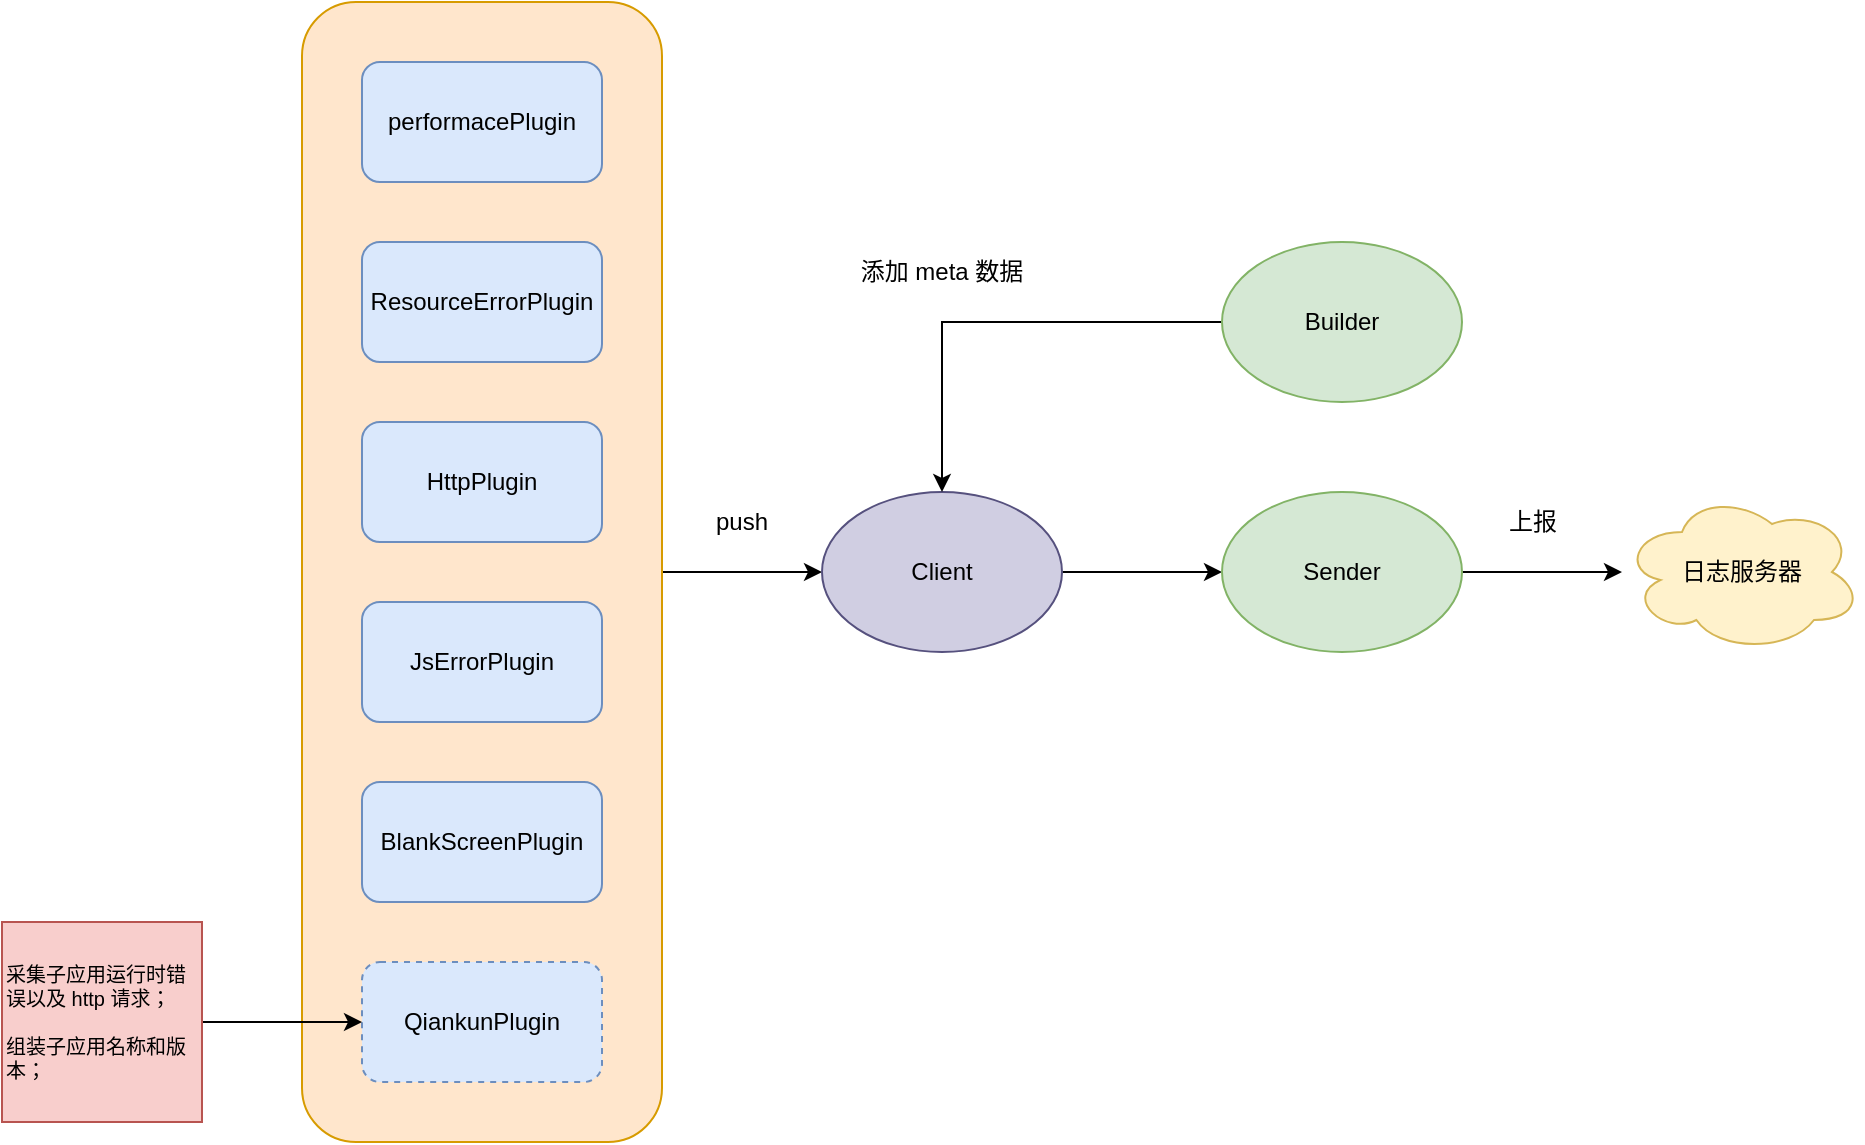 <mxfile version="22.1.3" type="github">
  <diagram name="第 1 页" id="PY1gbD0BH82F9g9Azvsy">
    <mxGraphModel dx="1434" dy="790" grid="1" gridSize="10" guides="1" tooltips="1" connect="1" arrows="1" fold="1" page="1" pageScale="1" pageWidth="1600" pageHeight="900" math="0" shadow="0">
      <root>
        <mxCell id="0" />
        <mxCell id="1" parent="0" />
        <mxCell id="L6jPL3bvIjocPBfsfLAo-12" style="edgeStyle=orthogonalEdgeStyle;rounded=0;orthogonalLoop=1;jettySize=auto;html=1;entryX=0;entryY=0.5;entryDx=0;entryDy=0;" edge="1" parent="1" source="L6jPL3bvIjocPBfsfLAo-11" target="L6jPL3bvIjocPBfsfLAo-9">
          <mxGeometry relative="1" as="geometry" />
        </mxCell>
        <mxCell id="L6jPL3bvIjocPBfsfLAo-11" value="" style="rounded=1;whiteSpace=wrap;html=1;fillColor=#ffe6cc;strokeColor=#d79b00;" vertex="1" parent="1">
          <mxGeometry x="270" y="210" width="180" height="570" as="geometry" />
        </mxCell>
        <mxCell id="L6jPL3bvIjocPBfsfLAo-5" value="ResourceErrorPlugin" style="rounded=1;whiteSpace=wrap;html=1;fillColor=#dae8fc;strokeColor=#6c8ebf;" vertex="1" parent="1">
          <mxGeometry x="300" y="330" width="120" height="60" as="geometry" />
        </mxCell>
        <mxCell id="L6jPL3bvIjocPBfsfLAo-4" value="performacePlugin" style="rounded=1;whiteSpace=wrap;html=1;fillColor=#dae8fc;strokeColor=#6c8ebf;" vertex="1" parent="1">
          <mxGeometry x="300" y="240" width="120" height="60" as="geometry" />
        </mxCell>
        <mxCell id="L6jPL3bvIjocPBfsfLAo-6" value="HttpPlugin" style="rounded=1;whiteSpace=wrap;html=1;fillColor=#dae8fc;strokeColor=#6c8ebf;" vertex="1" parent="1">
          <mxGeometry x="300" y="420" width="120" height="60" as="geometry" />
        </mxCell>
        <mxCell id="L6jPL3bvIjocPBfsfLAo-7" value="JsErrorPlugin" style="rounded=1;whiteSpace=wrap;html=1;fillColor=#dae8fc;strokeColor=#6c8ebf;" vertex="1" parent="1">
          <mxGeometry x="300" y="510" width="120" height="60" as="geometry" />
        </mxCell>
        <mxCell id="L6jPL3bvIjocPBfsfLAo-8" value="QiankunPlugin" style="rounded=1;whiteSpace=wrap;html=1;fillColor=#dae8fc;strokeColor=#6c8ebf;dashed=1;" vertex="1" parent="1">
          <mxGeometry x="300" y="690" width="120" height="60" as="geometry" />
        </mxCell>
        <mxCell id="L6jPL3bvIjocPBfsfLAo-23" style="edgeStyle=orthogonalEdgeStyle;rounded=0;orthogonalLoop=1;jettySize=auto;html=1;entryX=0;entryY=0.5;entryDx=0;entryDy=0;" edge="1" parent="1" source="L6jPL3bvIjocPBfsfLAo-9" target="L6jPL3bvIjocPBfsfLAo-18">
          <mxGeometry relative="1" as="geometry" />
        </mxCell>
        <mxCell id="L6jPL3bvIjocPBfsfLAo-9" value="Client" style="ellipse;whiteSpace=wrap;html=1;fillColor=#d0cee2;strokeColor=#56517e;" vertex="1" parent="1">
          <mxGeometry x="530" y="455" width="120" height="80" as="geometry" />
        </mxCell>
        <mxCell id="L6jPL3bvIjocPBfsfLAo-14" value="push" style="text;html=1;strokeColor=none;fillColor=none;align=center;verticalAlign=middle;whiteSpace=wrap;rounded=0;" vertex="1" parent="1">
          <mxGeometry x="460" y="455" width="60" height="30" as="geometry" />
        </mxCell>
        <mxCell id="L6jPL3bvIjocPBfsfLAo-17" style="edgeStyle=orthogonalEdgeStyle;rounded=0;orthogonalLoop=1;jettySize=auto;html=1;entryX=0;entryY=0.5;entryDx=0;entryDy=0;" edge="1" parent="1" source="L6jPL3bvIjocPBfsfLAo-15" target="L6jPL3bvIjocPBfsfLAo-8">
          <mxGeometry relative="1" as="geometry" />
        </mxCell>
        <mxCell id="L6jPL3bvIjocPBfsfLAo-15" value="&lt;div style=&quot;font-size: 10px;&quot;&gt;&lt;span style=&quot;background-color: initial; font-size: 10px;&quot;&gt;采集子应用运行时错误以及 http 请求；&lt;/span&gt;&lt;/div&gt;&lt;div style=&quot;font-size: 10px;&quot;&gt;&lt;span style=&quot;background-color: initial; font-size: 10px;&quot;&gt;&lt;br style=&quot;font-size: 10px;&quot;&gt;&lt;/span&gt;&lt;/div&gt;&lt;div style=&quot;font-size: 10px;&quot;&gt;组装子应用名称和版本；&lt;/div&gt;" style="whiteSpace=wrap;html=1;aspect=fixed;fillColor=#f8cecc;strokeColor=#b85450;align=left;fontSize=10;" vertex="1" parent="1">
          <mxGeometry x="120" y="670" width="100" height="100" as="geometry" />
        </mxCell>
        <mxCell id="L6jPL3bvIjocPBfsfLAo-16" value="BlankScreenPlugin" style="rounded=1;whiteSpace=wrap;html=1;fillColor=#dae8fc;strokeColor=#6c8ebf;" vertex="1" parent="1">
          <mxGeometry x="300" y="600" width="120" height="60" as="geometry" />
        </mxCell>
        <mxCell id="L6jPL3bvIjocPBfsfLAo-28" value="" style="edgeStyle=orthogonalEdgeStyle;rounded=0;orthogonalLoop=1;jettySize=auto;html=1;" edge="1" parent="1" source="L6jPL3bvIjocPBfsfLAo-18" target="L6jPL3bvIjocPBfsfLAo-27">
          <mxGeometry relative="1" as="geometry" />
        </mxCell>
        <mxCell id="L6jPL3bvIjocPBfsfLAo-18" value="Sender" style="ellipse;whiteSpace=wrap;html=1;fillColor=#d5e8d4;strokeColor=#82b366;" vertex="1" parent="1">
          <mxGeometry x="730" y="455" width="120" height="80" as="geometry" />
        </mxCell>
        <mxCell id="L6jPL3bvIjocPBfsfLAo-31" style="edgeStyle=orthogonalEdgeStyle;rounded=0;orthogonalLoop=1;jettySize=auto;html=1;entryX=0.5;entryY=0;entryDx=0;entryDy=0;" edge="1" parent="1" source="L6jPL3bvIjocPBfsfLAo-19" target="L6jPL3bvIjocPBfsfLAo-9">
          <mxGeometry relative="1" as="geometry">
            <mxPoint x="690" y="370" as="targetPoint" />
          </mxGeometry>
        </mxCell>
        <mxCell id="L6jPL3bvIjocPBfsfLAo-19" value="Builder" style="ellipse;whiteSpace=wrap;html=1;fillColor=#d5e8d4;strokeColor=#82b366;" vertex="1" parent="1">
          <mxGeometry x="730" y="330" width="120" height="80" as="geometry" />
        </mxCell>
        <mxCell id="L6jPL3bvIjocPBfsfLAo-21" value="添加 meta 数据" style="text;html=1;strokeColor=none;fillColor=none;align=center;verticalAlign=middle;whiteSpace=wrap;rounded=0;" vertex="1" parent="1">
          <mxGeometry x="540" y="330" width="100" height="30" as="geometry" />
        </mxCell>
        <mxCell id="L6jPL3bvIjocPBfsfLAo-27" value="日志服务器" style="ellipse;shape=cloud;whiteSpace=wrap;html=1;fillColor=#fff2cc;strokeColor=#d6b656;" vertex="1" parent="1">
          <mxGeometry x="930" y="455" width="120" height="80" as="geometry" />
        </mxCell>
        <mxCell id="L6jPL3bvIjocPBfsfLAo-29" value="上报" style="text;html=1;align=center;verticalAlign=middle;resizable=0;points=[];autosize=1;strokeColor=none;fillColor=none;" vertex="1" parent="1">
          <mxGeometry x="860" y="455" width="50" height="30" as="geometry" />
        </mxCell>
      </root>
    </mxGraphModel>
  </diagram>
</mxfile>
